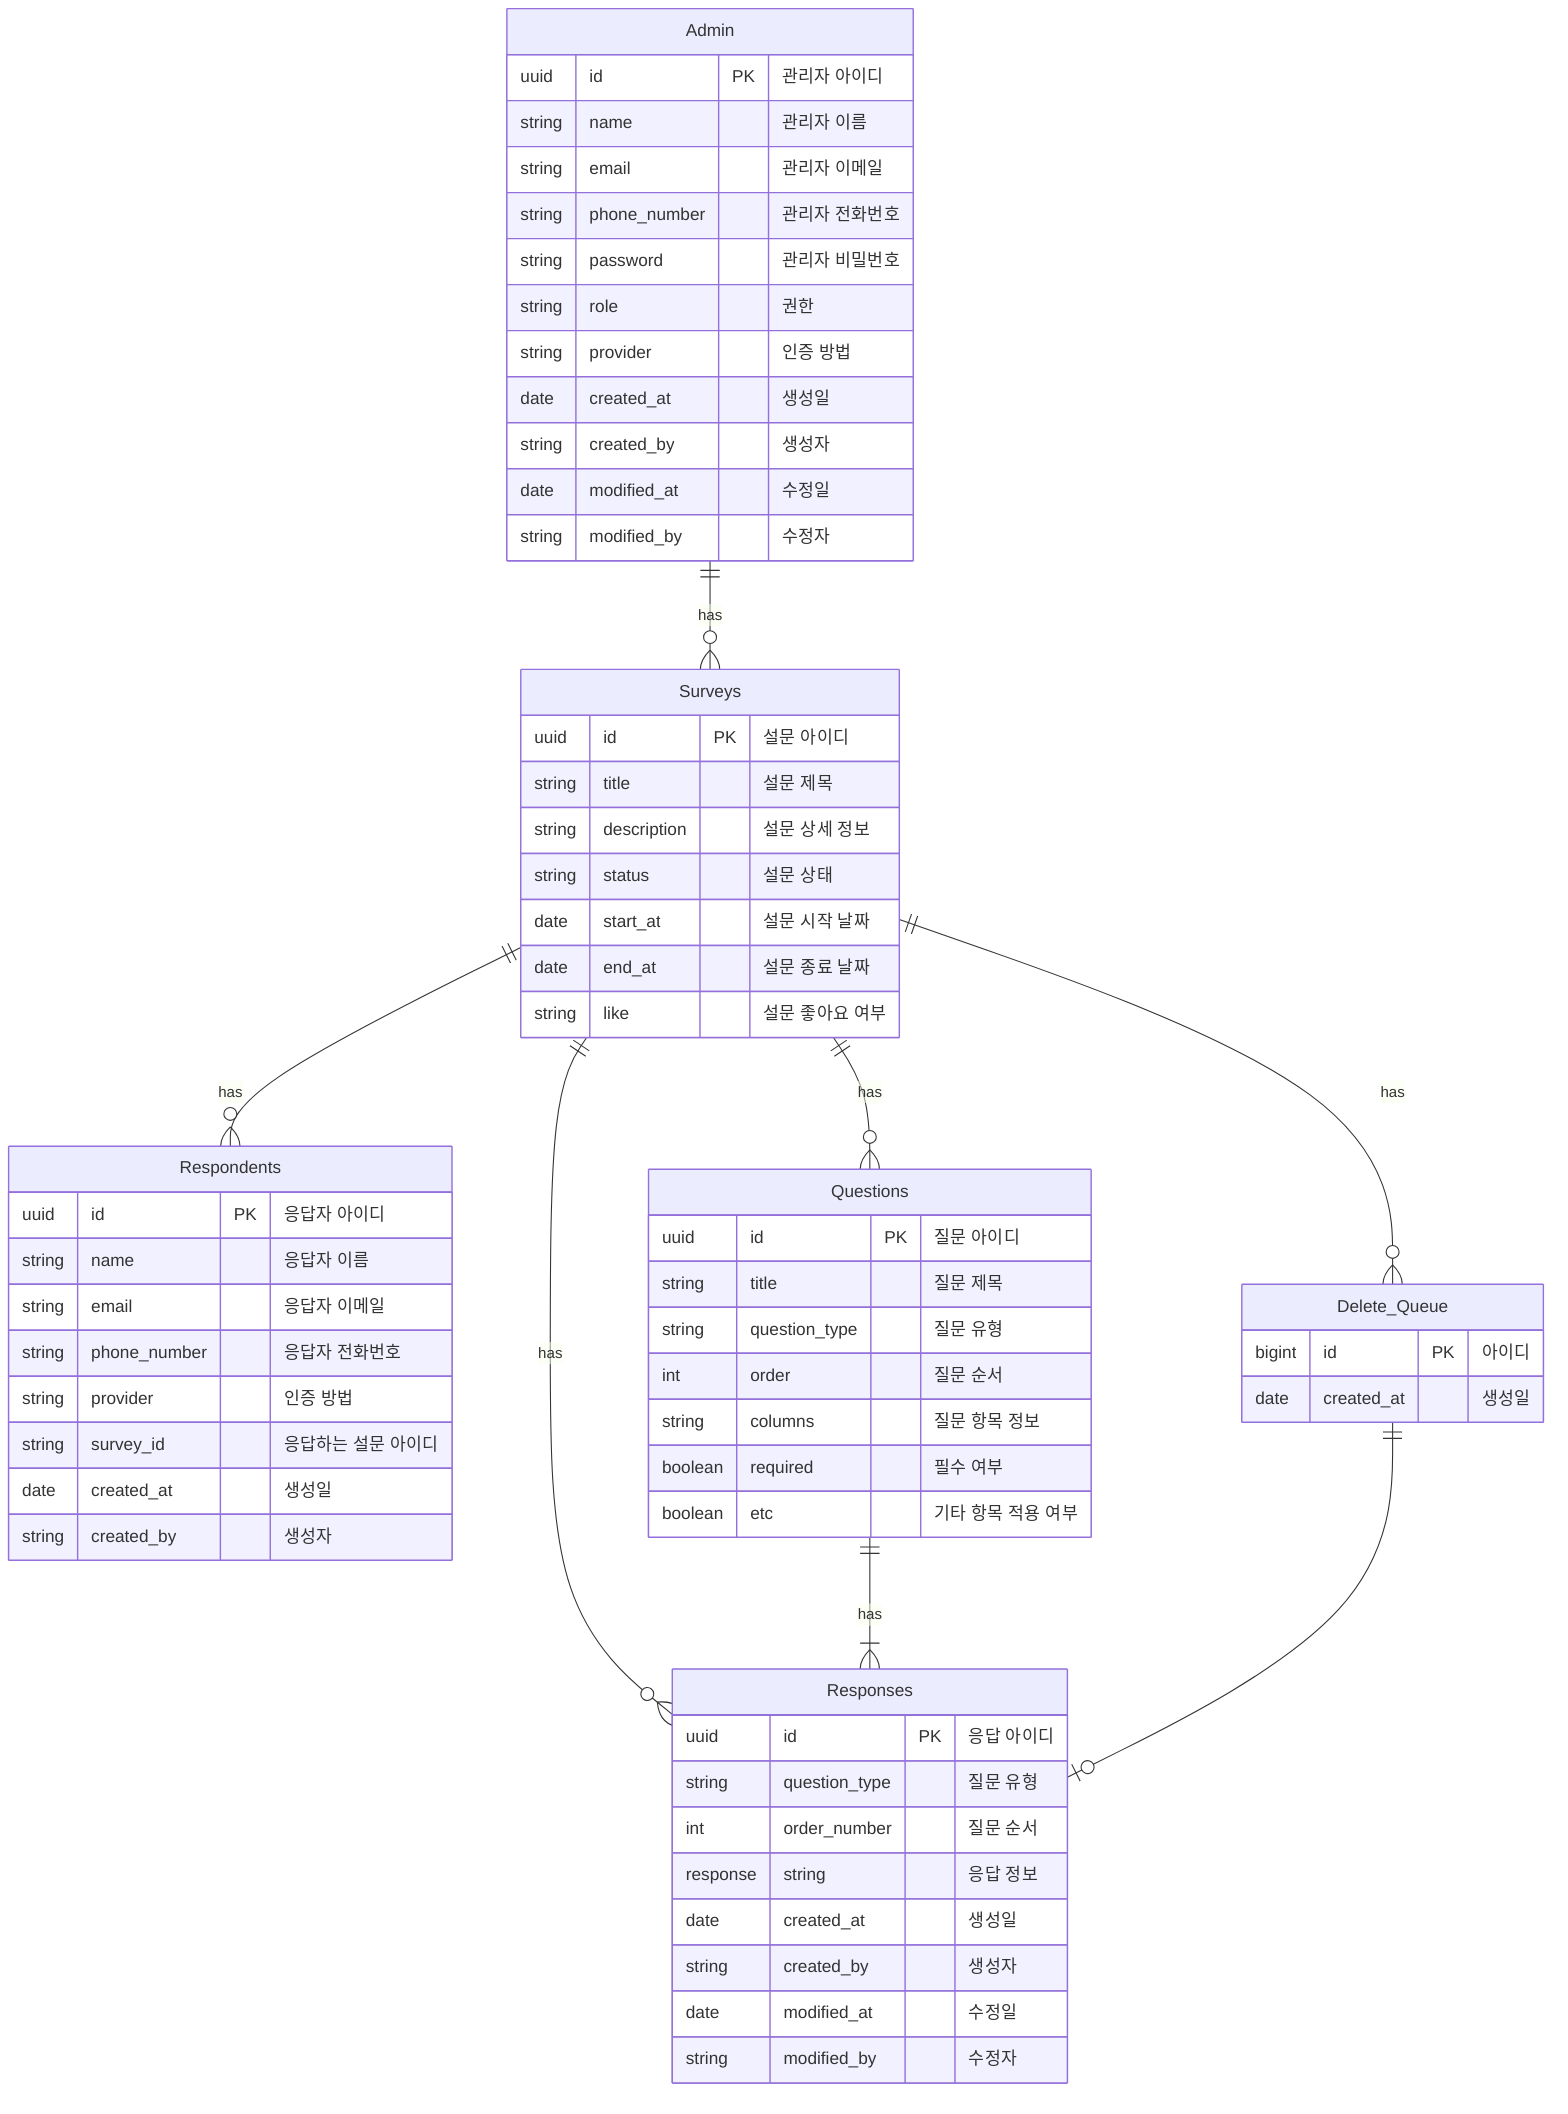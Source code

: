 erDiagram
    Admin {
        uuid id PK "관리자 아이디"
        string name "관리자 이름"
        string email "관리자 이메일"
        string phone_number "관리자 전화번호"
        string password "관리자 비밀번호"
        string role "권한"
        string provider "인증 방법"
        date created_at "생성일"
        string created_by "생성자"
        date modified_at "수정일"
        string modified_by "수정자"
    }

    Respondents {
        uuid id PK "응답자 아이디"
        string name "응답자 이름"
        string email "응답자 이메일"
        string phone_number "응답자 전화번호"
        string provider "인증 방법"
        string survey_id "응답하는 설문 아이디"
        date created_at "생성일"
        string created_by "생성자"
    }

    Responses {
        uuid id PK "응답 아이디"
        string question_type "질문 유형"
        int order_number "질문 순서"
        response string "응답 정보"
        date created_at "생성일"
        string created_by "생성자"
        date modified_at "수정일"
        string modified_by "수정자"
    }

    Delete_Queue {
        bigint id PK "아이디"
        date created_at "생성일"
    }

    Surveys {
        uuid id PK "설문 아이디"
        string title "설문 제목"
        string description "설문 상세 정보"
        string status "설문 상태"
        date start_at "설문 시작 날짜"
        date end_at "설문 종료 날짜"
        string like "설문 좋아요 여부"
    }

    Questions {
        uuid id PK "질문 아이디"
        string title "질문 제목"
        string question_type "질문 유형"
        int order "질문 순서"
        string columns "질문 항목 정보"
        boolean required "필수 여부"
        boolean etc "기타 항목 적용 여부"
    }

    Admin ||--o{ Surveys : "has"
    Surveys ||--o{ Respondents : "has"
    Surveys ||--o{ Questions : "has"
    Surveys ||--o{ Responses : "has"
    Surveys ||--o{ Delete_Queue : "has"
    Questions ||--|{ Responses : "has"
    Delete_Queue ||--o| Responses : ""